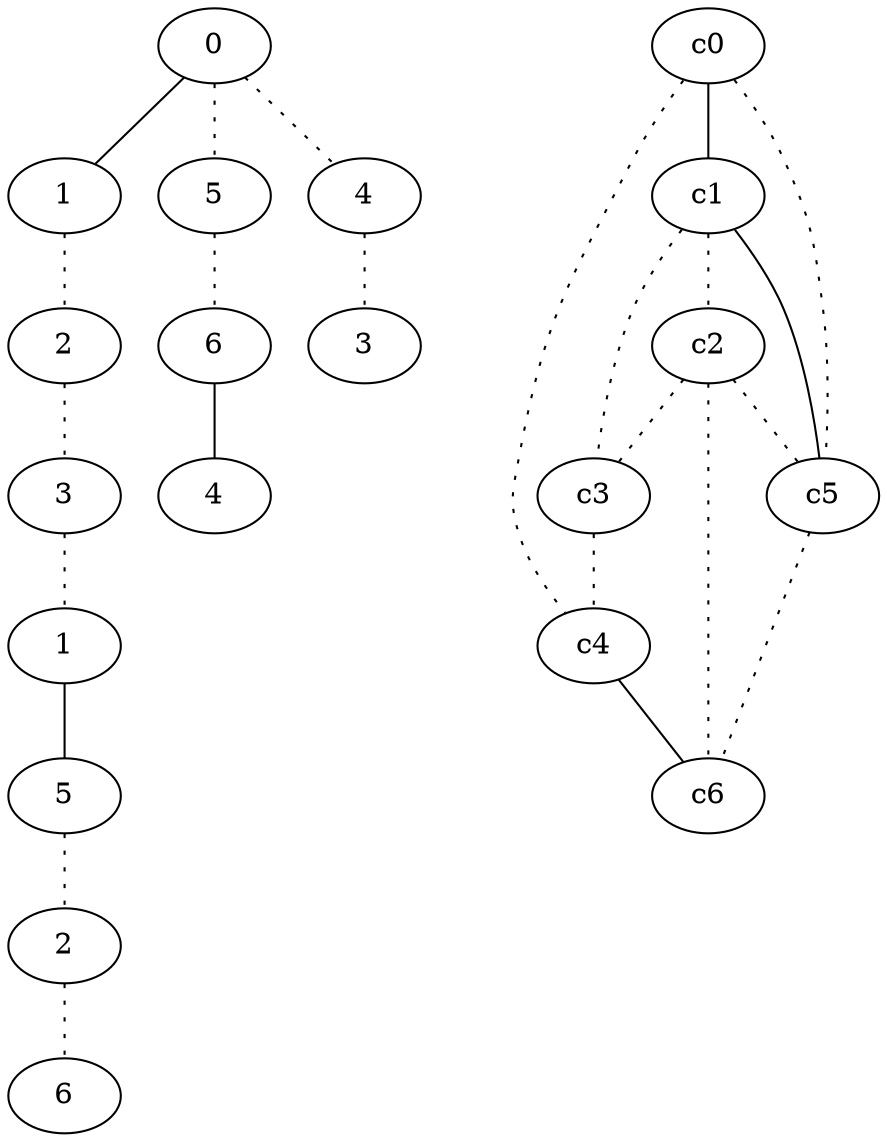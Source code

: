 graph {
a0[label=0];
a1[label=1];
a2[label=2];
a3[label=3];
a4[label=1];
a5[label=5];
a6[label=2];
a7[label=6];
a8[label=5];
a9[label=6];
a10[label=4];
a11[label=4];
a12[label=3];
a0 -- a1;
a0 -- a8 [style=dotted];
a0 -- a11 [style=dotted];
a1 -- a2 [style=dotted];
a2 -- a3 [style=dotted];
a3 -- a4 [style=dotted];
a4 -- a5;
a5 -- a6 [style=dotted];
a6 -- a7 [style=dotted];
a8 -- a9 [style=dotted];
a9 -- a10;
a11 -- a12 [style=dotted];
c0 -- c1;
c0 -- c4 [style=dotted];
c0 -- c5 [style=dotted];
c1 -- c2 [style=dotted];
c1 -- c3 [style=dotted];
c1 -- c5;
c2 -- c3 [style=dotted];
c2 -- c5 [style=dotted];
c2 -- c6 [style=dotted];
c3 -- c4 [style=dotted];
c4 -- c6;
c5 -- c6 [style=dotted];
}
